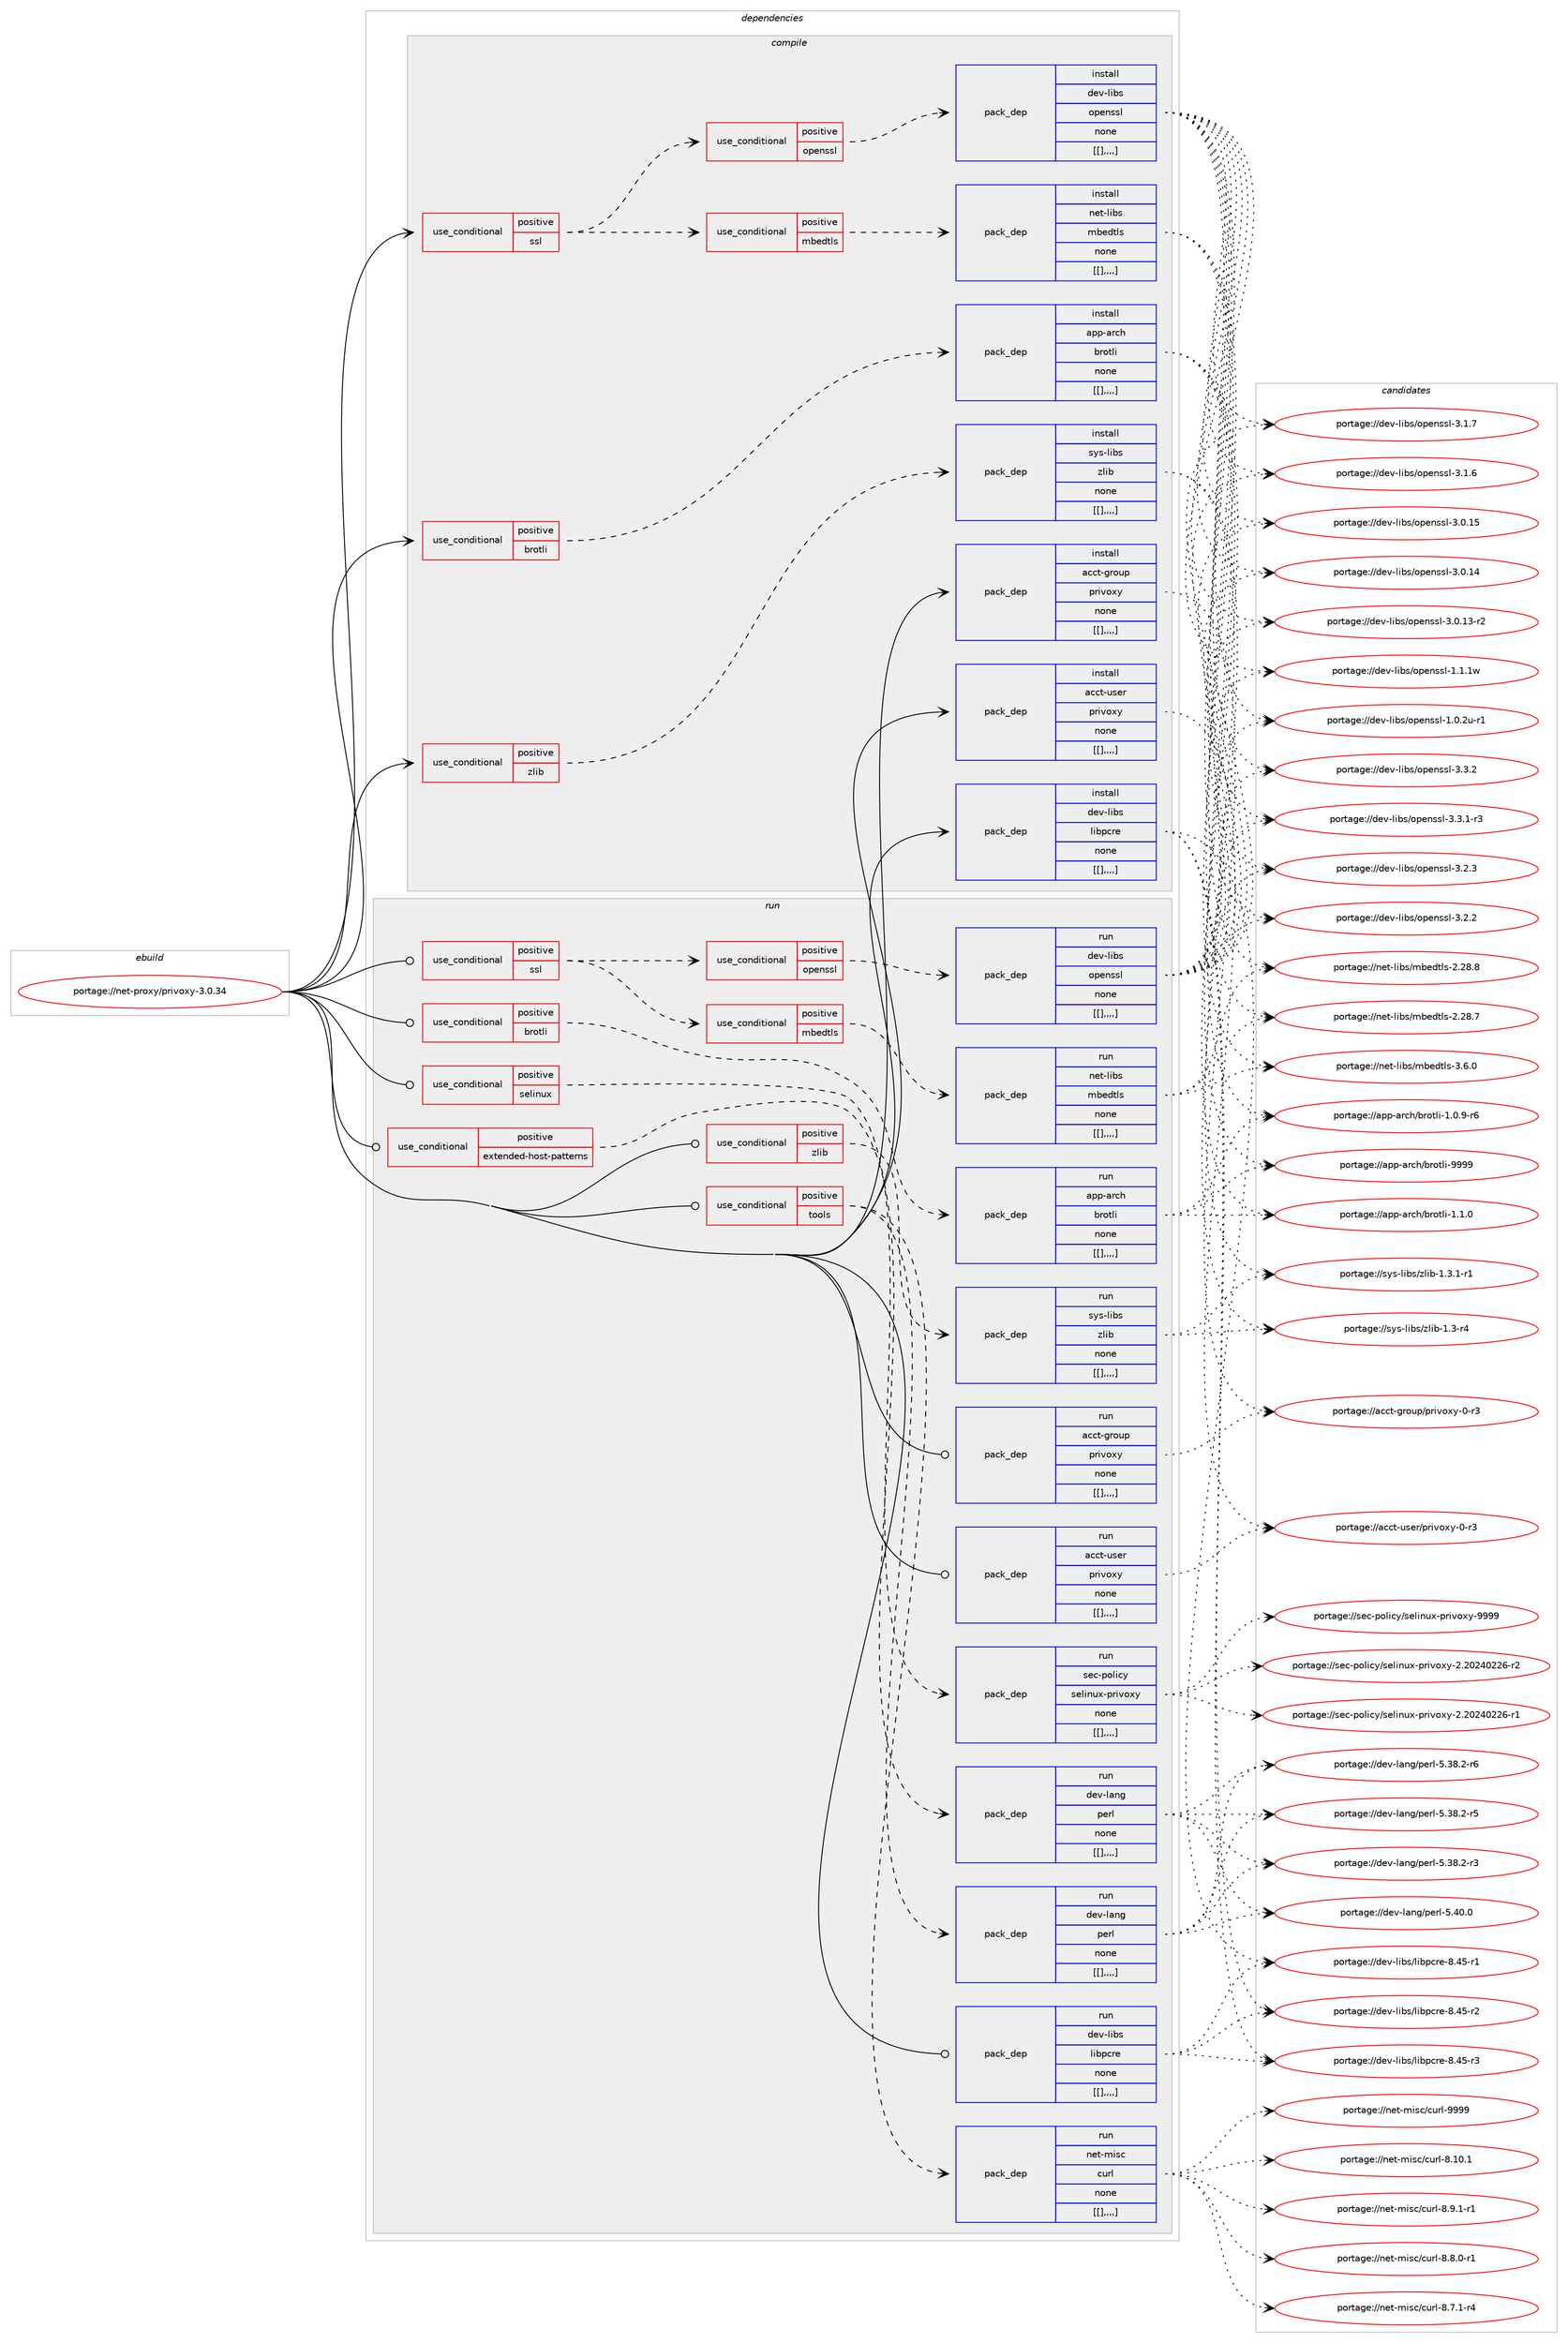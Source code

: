 digraph prolog {

# *************
# Graph options
# *************

newrank=true;
concentrate=true;
compound=true;
graph [rankdir=LR,fontname=Helvetica,fontsize=10,ranksep=1.5];#, ranksep=2.5, nodesep=0.2];
edge  [arrowhead=vee];
node  [fontname=Helvetica,fontsize=10];

# **********
# The ebuild
# **********

subgraph cluster_leftcol {
color=gray;
label=<<i>ebuild</i>>;
id [label="portage://net-proxy/privoxy-3.0.34", color=red, width=4, href="../net-proxy/privoxy-3.0.34.svg"];
}

# ****************
# The dependencies
# ****************

subgraph cluster_midcol {
color=gray;
label=<<i>dependencies</i>>;
subgraph cluster_compile {
fillcolor="#eeeeee";
style=filled;
label=<<i>compile</i>>;
subgraph cond105229 {
dependency394471 [label=<<TABLE BORDER="0" CELLBORDER="1" CELLSPACING="0" CELLPADDING="4"><TR><TD ROWSPAN="3" CELLPADDING="10">use_conditional</TD></TR><TR><TD>positive</TD></TR><TR><TD>brotli</TD></TR></TABLE>>, shape=none, color=red];
subgraph pack286434 {
dependency394472 [label=<<TABLE BORDER="0" CELLBORDER="1" CELLSPACING="0" CELLPADDING="4" WIDTH="220"><TR><TD ROWSPAN="6" CELLPADDING="30">pack_dep</TD></TR><TR><TD WIDTH="110">install</TD></TR><TR><TD>app-arch</TD></TR><TR><TD>brotli</TD></TR><TR><TD>none</TD></TR><TR><TD>[[],,,,]</TD></TR></TABLE>>, shape=none, color=blue];
}
dependency394471:e -> dependency394472:w [weight=20,style="dashed",arrowhead="vee"];
}
id:e -> dependency394471:w [weight=20,style="solid",arrowhead="vee"];
subgraph cond105230 {
dependency394473 [label=<<TABLE BORDER="0" CELLBORDER="1" CELLSPACING="0" CELLPADDING="4"><TR><TD ROWSPAN="3" CELLPADDING="10">use_conditional</TD></TR><TR><TD>positive</TD></TR><TR><TD>ssl</TD></TR></TABLE>>, shape=none, color=red];
subgraph cond105231 {
dependency394474 [label=<<TABLE BORDER="0" CELLBORDER="1" CELLSPACING="0" CELLPADDING="4"><TR><TD ROWSPAN="3" CELLPADDING="10">use_conditional</TD></TR><TR><TD>positive</TD></TR><TR><TD>mbedtls</TD></TR></TABLE>>, shape=none, color=red];
subgraph pack286435 {
dependency394475 [label=<<TABLE BORDER="0" CELLBORDER="1" CELLSPACING="0" CELLPADDING="4" WIDTH="220"><TR><TD ROWSPAN="6" CELLPADDING="30">pack_dep</TD></TR><TR><TD WIDTH="110">install</TD></TR><TR><TD>net-libs</TD></TR><TR><TD>mbedtls</TD></TR><TR><TD>none</TD></TR><TR><TD>[[],,,,]</TD></TR></TABLE>>, shape=none, color=blue];
}
dependency394474:e -> dependency394475:w [weight=20,style="dashed",arrowhead="vee"];
}
dependency394473:e -> dependency394474:w [weight=20,style="dashed",arrowhead="vee"];
subgraph cond105232 {
dependency394476 [label=<<TABLE BORDER="0" CELLBORDER="1" CELLSPACING="0" CELLPADDING="4"><TR><TD ROWSPAN="3" CELLPADDING="10">use_conditional</TD></TR><TR><TD>positive</TD></TR><TR><TD>openssl</TD></TR></TABLE>>, shape=none, color=red];
subgraph pack286436 {
dependency394477 [label=<<TABLE BORDER="0" CELLBORDER="1" CELLSPACING="0" CELLPADDING="4" WIDTH="220"><TR><TD ROWSPAN="6" CELLPADDING="30">pack_dep</TD></TR><TR><TD WIDTH="110">install</TD></TR><TR><TD>dev-libs</TD></TR><TR><TD>openssl</TD></TR><TR><TD>none</TD></TR><TR><TD>[[],,,,]</TD></TR></TABLE>>, shape=none, color=blue];
}
dependency394476:e -> dependency394477:w [weight=20,style="dashed",arrowhead="vee"];
}
dependency394473:e -> dependency394476:w [weight=20,style="dashed",arrowhead="vee"];
}
id:e -> dependency394473:w [weight=20,style="solid",arrowhead="vee"];
subgraph cond105233 {
dependency394478 [label=<<TABLE BORDER="0" CELLBORDER="1" CELLSPACING="0" CELLPADDING="4"><TR><TD ROWSPAN="3" CELLPADDING="10">use_conditional</TD></TR><TR><TD>positive</TD></TR><TR><TD>zlib</TD></TR></TABLE>>, shape=none, color=red];
subgraph pack286437 {
dependency394479 [label=<<TABLE BORDER="0" CELLBORDER="1" CELLSPACING="0" CELLPADDING="4" WIDTH="220"><TR><TD ROWSPAN="6" CELLPADDING="30">pack_dep</TD></TR><TR><TD WIDTH="110">install</TD></TR><TR><TD>sys-libs</TD></TR><TR><TD>zlib</TD></TR><TR><TD>none</TD></TR><TR><TD>[[],,,,]</TD></TR></TABLE>>, shape=none, color=blue];
}
dependency394478:e -> dependency394479:w [weight=20,style="dashed",arrowhead="vee"];
}
id:e -> dependency394478:w [weight=20,style="solid",arrowhead="vee"];
subgraph pack286438 {
dependency394480 [label=<<TABLE BORDER="0" CELLBORDER="1" CELLSPACING="0" CELLPADDING="4" WIDTH="220"><TR><TD ROWSPAN="6" CELLPADDING="30">pack_dep</TD></TR><TR><TD WIDTH="110">install</TD></TR><TR><TD>acct-group</TD></TR><TR><TD>privoxy</TD></TR><TR><TD>none</TD></TR><TR><TD>[[],,,,]</TD></TR></TABLE>>, shape=none, color=blue];
}
id:e -> dependency394480:w [weight=20,style="solid",arrowhead="vee"];
subgraph pack286439 {
dependency394481 [label=<<TABLE BORDER="0" CELLBORDER="1" CELLSPACING="0" CELLPADDING="4" WIDTH="220"><TR><TD ROWSPAN="6" CELLPADDING="30">pack_dep</TD></TR><TR><TD WIDTH="110">install</TD></TR><TR><TD>acct-user</TD></TR><TR><TD>privoxy</TD></TR><TR><TD>none</TD></TR><TR><TD>[[],,,,]</TD></TR></TABLE>>, shape=none, color=blue];
}
id:e -> dependency394481:w [weight=20,style="solid",arrowhead="vee"];
subgraph pack286440 {
dependency394482 [label=<<TABLE BORDER="0" CELLBORDER="1" CELLSPACING="0" CELLPADDING="4" WIDTH="220"><TR><TD ROWSPAN="6" CELLPADDING="30">pack_dep</TD></TR><TR><TD WIDTH="110">install</TD></TR><TR><TD>dev-libs</TD></TR><TR><TD>libpcre</TD></TR><TR><TD>none</TD></TR><TR><TD>[[],,,,]</TD></TR></TABLE>>, shape=none, color=blue];
}
id:e -> dependency394482:w [weight=20,style="solid",arrowhead="vee"];
}
subgraph cluster_compileandrun {
fillcolor="#eeeeee";
style=filled;
label=<<i>compile and run</i>>;
}
subgraph cluster_run {
fillcolor="#eeeeee";
style=filled;
label=<<i>run</i>>;
subgraph cond105234 {
dependency394483 [label=<<TABLE BORDER="0" CELLBORDER="1" CELLSPACING="0" CELLPADDING="4"><TR><TD ROWSPAN="3" CELLPADDING="10">use_conditional</TD></TR><TR><TD>positive</TD></TR><TR><TD>brotli</TD></TR></TABLE>>, shape=none, color=red];
subgraph pack286441 {
dependency394484 [label=<<TABLE BORDER="0" CELLBORDER="1" CELLSPACING="0" CELLPADDING="4" WIDTH="220"><TR><TD ROWSPAN="6" CELLPADDING="30">pack_dep</TD></TR><TR><TD WIDTH="110">run</TD></TR><TR><TD>app-arch</TD></TR><TR><TD>brotli</TD></TR><TR><TD>none</TD></TR><TR><TD>[[],,,,]</TD></TR></TABLE>>, shape=none, color=blue];
}
dependency394483:e -> dependency394484:w [weight=20,style="dashed",arrowhead="vee"];
}
id:e -> dependency394483:w [weight=20,style="solid",arrowhead="odot"];
subgraph cond105235 {
dependency394485 [label=<<TABLE BORDER="0" CELLBORDER="1" CELLSPACING="0" CELLPADDING="4"><TR><TD ROWSPAN="3" CELLPADDING="10">use_conditional</TD></TR><TR><TD>positive</TD></TR><TR><TD>extended-host-patterns</TD></TR></TABLE>>, shape=none, color=red];
subgraph pack286442 {
dependency394486 [label=<<TABLE BORDER="0" CELLBORDER="1" CELLSPACING="0" CELLPADDING="4" WIDTH="220"><TR><TD ROWSPAN="6" CELLPADDING="30">pack_dep</TD></TR><TR><TD WIDTH="110">run</TD></TR><TR><TD>dev-lang</TD></TR><TR><TD>perl</TD></TR><TR><TD>none</TD></TR><TR><TD>[[],,,,]</TD></TR></TABLE>>, shape=none, color=blue];
}
dependency394485:e -> dependency394486:w [weight=20,style="dashed",arrowhead="vee"];
}
id:e -> dependency394485:w [weight=20,style="solid",arrowhead="odot"];
subgraph cond105236 {
dependency394487 [label=<<TABLE BORDER="0" CELLBORDER="1" CELLSPACING="0" CELLPADDING="4"><TR><TD ROWSPAN="3" CELLPADDING="10">use_conditional</TD></TR><TR><TD>positive</TD></TR><TR><TD>selinux</TD></TR></TABLE>>, shape=none, color=red];
subgraph pack286443 {
dependency394488 [label=<<TABLE BORDER="0" CELLBORDER="1" CELLSPACING="0" CELLPADDING="4" WIDTH="220"><TR><TD ROWSPAN="6" CELLPADDING="30">pack_dep</TD></TR><TR><TD WIDTH="110">run</TD></TR><TR><TD>sec-policy</TD></TR><TR><TD>selinux-privoxy</TD></TR><TR><TD>none</TD></TR><TR><TD>[[],,,,]</TD></TR></TABLE>>, shape=none, color=blue];
}
dependency394487:e -> dependency394488:w [weight=20,style="dashed",arrowhead="vee"];
}
id:e -> dependency394487:w [weight=20,style="solid",arrowhead="odot"];
subgraph cond105237 {
dependency394489 [label=<<TABLE BORDER="0" CELLBORDER="1" CELLSPACING="0" CELLPADDING="4"><TR><TD ROWSPAN="3" CELLPADDING="10">use_conditional</TD></TR><TR><TD>positive</TD></TR><TR><TD>ssl</TD></TR></TABLE>>, shape=none, color=red];
subgraph cond105238 {
dependency394490 [label=<<TABLE BORDER="0" CELLBORDER="1" CELLSPACING="0" CELLPADDING="4"><TR><TD ROWSPAN="3" CELLPADDING="10">use_conditional</TD></TR><TR><TD>positive</TD></TR><TR><TD>mbedtls</TD></TR></TABLE>>, shape=none, color=red];
subgraph pack286444 {
dependency394491 [label=<<TABLE BORDER="0" CELLBORDER="1" CELLSPACING="0" CELLPADDING="4" WIDTH="220"><TR><TD ROWSPAN="6" CELLPADDING="30">pack_dep</TD></TR><TR><TD WIDTH="110">run</TD></TR><TR><TD>net-libs</TD></TR><TR><TD>mbedtls</TD></TR><TR><TD>none</TD></TR><TR><TD>[[],,,,]</TD></TR></TABLE>>, shape=none, color=blue];
}
dependency394490:e -> dependency394491:w [weight=20,style="dashed",arrowhead="vee"];
}
dependency394489:e -> dependency394490:w [weight=20,style="dashed",arrowhead="vee"];
subgraph cond105239 {
dependency394492 [label=<<TABLE BORDER="0" CELLBORDER="1" CELLSPACING="0" CELLPADDING="4"><TR><TD ROWSPAN="3" CELLPADDING="10">use_conditional</TD></TR><TR><TD>positive</TD></TR><TR><TD>openssl</TD></TR></TABLE>>, shape=none, color=red];
subgraph pack286445 {
dependency394493 [label=<<TABLE BORDER="0" CELLBORDER="1" CELLSPACING="0" CELLPADDING="4" WIDTH="220"><TR><TD ROWSPAN="6" CELLPADDING="30">pack_dep</TD></TR><TR><TD WIDTH="110">run</TD></TR><TR><TD>dev-libs</TD></TR><TR><TD>openssl</TD></TR><TR><TD>none</TD></TR><TR><TD>[[],,,,]</TD></TR></TABLE>>, shape=none, color=blue];
}
dependency394492:e -> dependency394493:w [weight=20,style="dashed",arrowhead="vee"];
}
dependency394489:e -> dependency394492:w [weight=20,style="dashed",arrowhead="vee"];
}
id:e -> dependency394489:w [weight=20,style="solid",arrowhead="odot"];
subgraph cond105240 {
dependency394494 [label=<<TABLE BORDER="0" CELLBORDER="1" CELLSPACING="0" CELLPADDING="4"><TR><TD ROWSPAN="3" CELLPADDING="10">use_conditional</TD></TR><TR><TD>positive</TD></TR><TR><TD>tools</TD></TR></TABLE>>, shape=none, color=red];
subgraph pack286446 {
dependency394495 [label=<<TABLE BORDER="0" CELLBORDER="1" CELLSPACING="0" CELLPADDING="4" WIDTH="220"><TR><TD ROWSPAN="6" CELLPADDING="30">pack_dep</TD></TR><TR><TD WIDTH="110">run</TD></TR><TR><TD>net-misc</TD></TR><TR><TD>curl</TD></TR><TR><TD>none</TD></TR><TR><TD>[[],,,,]</TD></TR></TABLE>>, shape=none, color=blue];
}
dependency394494:e -> dependency394495:w [weight=20,style="dashed",arrowhead="vee"];
subgraph pack286447 {
dependency394496 [label=<<TABLE BORDER="0" CELLBORDER="1" CELLSPACING="0" CELLPADDING="4" WIDTH="220"><TR><TD ROWSPAN="6" CELLPADDING="30">pack_dep</TD></TR><TR><TD WIDTH="110">run</TD></TR><TR><TD>dev-lang</TD></TR><TR><TD>perl</TD></TR><TR><TD>none</TD></TR><TR><TD>[[],,,,]</TD></TR></TABLE>>, shape=none, color=blue];
}
dependency394494:e -> dependency394496:w [weight=20,style="dashed",arrowhead="vee"];
}
id:e -> dependency394494:w [weight=20,style="solid",arrowhead="odot"];
subgraph cond105241 {
dependency394497 [label=<<TABLE BORDER="0" CELLBORDER="1" CELLSPACING="0" CELLPADDING="4"><TR><TD ROWSPAN="3" CELLPADDING="10">use_conditional</TD></TR><TR><TD>positive</TD></TR><TR><TD>zlib</TD></TR></TABLE>>, shape=none, color=red];
subgraph pack286448 {
dependency394498 [label=<<TABLE BORDER="0" CELLBORDER="1" CELLSPACING="0" CELLPADDING="4" WIDTH="220"><TR><TD ROWSPAN="6" CELLPADDING="30">pack_dep</TD></TR><TR><TD WIDTH="110">run</TD></TR><TR><TD>sys-libs</TD></TR><TR><TD>zlib</TD></TR><TR><TD>none</TD></TR><TR><TD>[[],,,,]</TD></TR></TABLE>>, shape=none, color=blue];
}
dependency394497:e -> dependency394498:w [weight=20,style="dashed",arrowhead="vee"];
}
id:e -> dependency394497:w [weight=20,style="solid",arrowhead="odot"];
subgraph pack286449 {
dependency394499 [label=<<TABLE BORDER="0" CELLBORDER="1" CELLSPACING="0" CELLPADDING="4" WIDTH="220"><TR><TD ROWSPAN="6" CELLPADDING="30">pack_dep</TD></TR><TR><TD WIDTH="110">run</TD></TR><TR><TD>acct-group</TD></TR><TR><TD>privoxy</TD></TR><TR><TD>none</TD></TR><TR><TD>[[],,,,]</TD></TR></TABLE>>, shape=none, color=blue];
}
id:e -> dependency394499:w [weight=20,style="solid",arrowhead="odot"];
subgraph pack286450 {
dependency394500 [label=<<TABLE BORDER="0" CELLBORDER="1" CELLSPACING="0" CELLPADDING="4" WIDTH="220"><TR><TD ROWSPAN="6" CELLPADDING="30">pack_dep</TD></TR><TR><TD WIDTH="110">run</TD></TR><TR><TD>acct-user</TD></TR><TR><TD>privoxy</TD></TR><TR><TD>none</TD></TR><TR><TD>[[],,,,]</TD></TR></TABLE>>, shape=none, color=blue];
}
id:e -> dependency394500:w [weight=20,style="solid",arrowhead="odot"];
subgraph pack286451 {
dependency394501 [label=<<TABLE BORDER="0" CELLBORDER="1" CELLSPACING="0" CELLPADDING="4" WIDTH="220"><TR><TD ROWSPAN="6" CELLPADDING="30">pack_dep</TD></TR><TR><TD WIDTH="110">run</TD></TR><TR><TD>dev-libs</TD></TR><TR><TD>libpcre</TD></TR><TR><TD>none</TD></TR><TR><TD>[[],,,,]</TD></TR></TABLE>>, shape=none, color=blue];
}
id:e -> dependency394501:w [weight=20,style="solid",arrowhead="odot"];
}
}

# **************
# The candidates
# **************

subgraph cluster_choices {
rank=same;
color=gray;
label=<<i>candidates</i>>;

subgraph choice286434 {
color=black;
nodesep=1;
choice9711211245971149910447981141111161081054557575757 [label="portage://app-arch/brotli-9999", color=red, width=4,href="../app-arch/brotli-9999.svg"];
choice971121124597114991044798114111116108105454946494648 [label="portage://app-arch/brotli-1.1.0", color=red, width=4,href="../app-arch/brotli-1.1.0.svg"];
choice9711211245971149910447981141111161081054549464846574511454 [label="portage://app-arch/brotli-1.0.9-r6", color=red, width=4,href="../app-arch/brotli-1.0.9-r6.svg"];
dependency394472:e -> choice9711211245971149910447981141111161081054557575757:w [style=dotted,weight="100"];
dependency394472:e -> choice971121124597114991044798114111116108105454946494648:w [style=dotted,weight="100"];
dependency394472:e -> choice9711211245971149910447981141111161081054549464846574511454:w [style=dotted,weight="100"];
}
subgraph choice286435 {
color=black;
nodesep=1;
choice11010111645108105981154710998101100116108115455146544648 [label="portage://net-libs/mbedtls-3.6.0", color=red, width=4,href="../net-libs/mbedtls-3.6.0.svg"];
choice1101011164510810598115471099810110011610811545504650564656 [label="portage://net-libs/mbedtls-2.28.8", color=red, width=4,href="../net-libs/mbedtls-2.28.8.svg"];
choice1101011164510810598115471099810110011610811545504650564655 [label="portage://net-libs/mbedtls-2.28.7", color=red, width=4,href="../net-libs/mbedtls-2.28.7.svg"];
dependency394475:e -> choice11010111645108105981154710998101100116108115455146544648:w [style=dotted,weight="100"];
dependency394475:e -> choice1101011164510810598115471099810110011610811545504650564656:w [style=dotted,weight="100"];
dependency394475:e -> choice1101011164510810598115471099810110011610811545504650564655:w [style=dotted,weight="100"];
}
subgraph choice286436 {
color=black;
nodesep=1;
choice100101118451081059811547111112101110115115108455146514650 [label="portage://dev-libs/openssl-3.3.2", color=red, width=4,href="../dev-libs/openssl-3.3.2.svg"];
choice1001011184510810598115471111121011101151151084551465146494511451 [label="portage://dev-libs/openssl-3.3.1-r3", color=red, width=4,href="../dev-libs/openssl-3.3.1-r3.svg"];
choice100101118451081059811547111112101110115115108455146504651 [label="portage://dev-libs/openssl-3.2.3", color=red, width=4,href="../dev-libs/openssl-3.2.3.svg"];
choice100101118451081059811547111112101110115115108455146504650 [label="portage://dev-libs/openssl-3.2.2", color=red, width=4,href="../dev-libs/openssl-3.2.2.svg"];
choice100101118451081059811547111112101110115115108455146494655 [label="portage://dev-libs/openssl-3.1.7", color=red, width=4,href="../dev-libs/openssl-3.1.7.svg"];
choice100101118451081059811547111112101110115115108455146494654 [label="portage://dev-libs/openssl-3.1.6", color=red, width=4,href="../dev-libs/openssl-3.1.6.svg"];
choice10010111845108105981154711111210111011511510845514648464953 [label="portage://dev-libs/openssl-3.0.15", color=red, width=4,href="../dev-libs/openssl-3.0.15.svg"];
choice10010111845108105981154711111210111011511510845514648464952 [label="portage://dev-libs/openssl-3.0.14", color=red, width=4,href="../dev-libs/openssl-3.0.14.svg"];
choice100101118451081059811547111112101110115115108455146484649514511450 [label="portage://dev-libs/openssl-3.0.13-r2", color=red, width=4,href="../dev-libs/openssl-3.0.13-r2.svg"];
choice100101118451081059811547111112101110115115108454946494649119 [label="portage://dev-libs/openssl-1.1.1w", color=red, width=4,href="../dev-libs/openssl-1.1.1w.svg"];
choice1001011184510810598115471111121011101151151084549464846501174511449 [label="portage://dev-libs/openssl-1.0.2u-r1", color=red, width=4,href="../dev-libs/openssl-1.0.2u-r1.svg"];
dependency394477:e -> choice100101118451081059811547111112101110115115108455146514650:w [style=dotted,weight="100"];
dependency394477:e -> choice1001011184510810598115471111121011101151151084551465146494511451:w [style=dotted,weight="100"];
dependency394477:e -> choice100101118451081059811547111112101110115115108455146504651:w [style=dotted,weight="100"];
dependency394477:e -> choice100101118451081059811547111112101110115115108455146504650:w [style=dotted,weight="100"];
dependency394477:e -> choice100101118451081059811547111112101110115115108455146494655:w [style=dotted,weight="100"];
dependency394477:e -> choice100101118451081059811547111112101110115115108455146494654:w [style=dotted,weight="100"];
dependency394477:e -> choice10010111845108105981154711111210111011511510845514648464953:w [style=dotted,weight="100"];
dependency394477:e -> choice10010111845108105981154711111210111011511510845514648464952:w [style=dotted,weight="100"];
dependency394477:e -> choice100101118451081059811547111112101110115115108455146484649514511450:w [style=dotted,weight="100"];
dependency394477:e -> choice100101118451081059811547111112101110115115108454946494649119:w [style=dotted,weight="100"];
dependency394477:e -> choice1001011184510810598115471111121011101151151084549464846501174511449:w [style=dotted,weight="100"];
}
subgraph choice286437 {
color=black;
nodesep=1;
choice115121115451081059811547122108105984549465146494511449 [label="portage://sys-libs/zlib-1.3.1-r1", color=red, width=4,href="../sys-libs/zlib-1.3.1-r1.svg"];
choice11512111545108105981154712210810598454946514511452 [label="portage://sys-libs/zlib-1.3-r4", color=red, width=4,href="../sys-libs/zlib-1.3-r4.svg"];
dependency394479:e -> choice115121115451081059811547122108105984549465146494511449:w [style=dotted,weight="100"];
dependency394479:e -> choice11512111545108105981154712210810598454946514511452:w [style=dotted,weight="100"];
}
subgraph choice286438 {
color=black;
nodesep=1;
choice979999116451031141111171124711211410511811112012145484511451 [label="portage://acct-group/privoxy-0-r3", color=red, width=4,href="../acct-group/privoxy-0-r3.svg"];
dependency394480:e -> choice979999116451031141111171124711211410511811112012145484511451:w [style=dotted,weight="100"];
}
subgraph choice286439 {
color=black;
nodesep=1;
choice979999116451171151011144711211410511811112012145484511451 [label="portage://acct-user/privoxy-0-r3", color=red, width=4,href="../acct-user/privoxy-0-r3.svg"];
dependency394481:e -> choice979999116451171151011144711211410511811112012145484511451:w [style=dotted,weight="100"];
}
subgraph choice286440 {
color=black;
nodesep=1;
choice100101118451081059811547108105981129911410145564652534511451 [label="portage://dev-libs/libpcre-8.45-r3", color=red, width=4,href="../dev-libs/libpcre-8.45-r3.svg"];
choice100101118451081059811547108105981129911410145564652534511450 [label="portage://dev-libs/libpcre-8.45-r2", color=red, width=4,href="../dev-libs/libpcre-8.45-r2.svg"];
choice100101118451081059811547108105981129911410145564652534511449 [label="portage://dev-libs/libpcre-8.45-r1", color=red, width=4,href="../dev-libs/libpcre-8.45-r1.svg"];
dependency394482:e -> choice100101118451081059811547108105981129911410145564652534511451:w [style=dotted,weight="100"];
dependency394482:e -> choice100101118451081059811547108105981129911410145564652534511450:w [style=dotted,weight="100"];
dependency394482:e -> choice100101118451081059811547108105981129911410145564652534511449:w [style=dotted,weight="100"];
}
subgraph choice286441 {
color=black;
nodesep=1;
choice9711211245971149910447981141111161081054557575757 [label="portage://app-arch/brotli-9999", color=red, width=4,href="../app-arch/brotli-9999.svg"];
choice971121124597114991044798114111116108105454946494648 [label="portage://app-arch/brotli-1.1.0", color=red, width=4,href="../app-arch/brotli-1.1.0.svg"];
choice9711211245971149910447981141111161081054549464846574511454 [label="portage://app-arch/brotli-1.0.9-r6", color=red, width=4,href="../app-arch/brotli-1.0.9-r6.svg"];
dependency394484:e -> choice9711211245971149910447981141111161081054557575757:w [style=dotted,weight="100"];
dependency394484:e -> choice971121124597114991044798114111116108105454946494648:w [style=dotted,weight="100"];
dependency394484:e -> choice9711211245971149910447981141111161081054549464846574511454:w [style=dotted,weight="100"];
}
subgraph choice286442 {
color=black;
nodesep=1;
choice10010111845108971101034711210111410845534652484648 [label="portage://dev-lang/perl-5.40.0", color=red, width=4,href="../dev-lang/perl-5.40.0.svg"];
choice100101118451089711010347112101114108455346515646504511454 [label="portage://dev-lang/perl-5.38.2-r6", color=red, width=4,href="../dev-lang/perl-5.38.2-r6.svg"];
choice100101118451089711010347112101114108455346515646504511453 [label="portage://dev-lang/perl-5.38.2-r5", color=red, width=4,href="../dev-lang/perl-5.38.2-r5.svg"];
choice100101118451089711010347112101114108455346515646504511451 [label="portage://dev-lang/perl-5.38.2-r3", color=red, width=4,href="../dev-lang/perl-5.38.2-r3.svg"];
dependency394486:e -> choice10010111845108971101034711210111410845534652484648:w [style=dotted,weight="100"];
dependency394486:e -> choice100101118451089711010347112101114108455346515646504511454:w [style=dotted,weight="100"];
dependency394486:e -> choice100101118451089711010347112101114108455346515646504511453:w [style=dotted,weight="100"];
dependency394486:e -> choice100101118451089711010347112101114108455346515646504511451:w [style=dotted,weight="100"];
}
subgraph choice286443 {
color=black;
nodesep=1;
choice11510199451121111081059912147115101108105110117120451121141051181111201214557575757 [label="portage://sec-policy/selinux-privoxy-9999", color=red, width=4,href="../sec-policy/selinux-privoxy-9999.svg"];
choice115101994511211110810599121471151011081051101171204511211410511811112012145504650485052485050544511450 [label="portage://sec-policy/selinux-privoxy-2.20240226-r2", color=red, width=4,href="../sec-policy/selinux-privoxy-2.20240226-r2.svg"];
choice115101994511211110810599121471151011081051101171204511211410511811112012145504650485052485050544511449 [label="portage://sec-policy/selinux-privoxy-2.20240226-r1", color=red, width=4,href="../sec-policy/selinux-privoxy-2.20240226-r1.svg"];
dependency394488:e -> choice11510199451121111081059912147115101108105110117120451121141051181111201214557575757:w [style=dotted,weight="100"];
dependency394488:e -> choice115101994511211110810599121471151011081051101171204511211410511811112012145504650485052485050544511450:w [style=dotted,weight="100"];
dependency394488:e -> choice115101994511211110810599121471151011081051101171204511211410511811112012145504650485052485050544511449:w [style=dotted,weight="100"];
}
subgraph choice286444 {
color=black;
nodesep=1;
choice11010111645108105981154710998101100116108115455146544648 [label="portage://net-libs/mbedtls-3.6.0", color=red, width=4,href="../net-libs/mbedtls-3.6.0.svg"];
choice1101011164510810598115471099810110011610811545504650564656 [label="portage://net-libs/mbedtls-2.28.8", color=red, width=4,href="../net-libs/mbedtls-2.28.8.svg"];
choice1101011164510810598115471099810110011610811545504650564655 [label="portage://net-libs/mbedtls-2.28.7", color=red, width=4,href="../net-libs/mbedtls-2.28.7.svg"];
dependency394491:e -> choice11010111645108105981154710998101100116108115455146544648:w [style=dotted,weight="100"];
dependency394491:e -> choice1101011164510810598115471099810110011610811545504650564656:w [style=dotted,weight="100"];
dependency394491:e -> choice1101011164510810598115471099810110011610811545504650564655:w [style=dotted,weight="100"];
}
subgraph choice286445 {
color=black;
nodesep=1;
choice100101118451081059811547111112101110115115108455146514650 [label="portage://dev-libs/openssl-3.3.2", color=red, width=4,href="../dev-libs/openssl-3.3.2.svg"];
choice1001011184510810598115471111121011101151151084551465146494511451 [label="portage://dev-libs/openssl-3.3.1-r3", color=red, width=4,href="../dev-libs/openssl-3.3.1-r3.svg"];
choice100101118451081059811547111112101110115115108455146504651 [label="portage://dev-libs/openssl-3.2.3", color=red, width=4,href="../dev-libs/openssl-3.2.3.svg"];
choice100101118451081059811547111112101110115115108455146504650 [label="portage://dev-libs/openssl-3.2.2", color=red, width=4,href="../dev-libs/openssl-3.2.2.svg"];
choice100101118451081059811547111112101110115115108455146494655 [label="portage://dev-libs/openssl-3.1.7", color=red, width=4,href="../dev-libs/openssl-3.1.7.svg"];
choice100101118451081059811547111112101110115115108455146494654 [label="portage://dev-libs/openssl-3.1.6", color=red, width=4,href="../dev-libs/openssl-3.1.6.svg"];
choice10010111845108105981154711111210111011511510845514648464953 [label="portage://dev-libs/openssl-3.0.15", color=red, width=4,href="../dev-libs/openssl-3.0.15.svg"];
choice10010111845108105981154711111210111011511510845514648464952 [label="portage://dev-libs/openssl-3.0.14", color=red, width=4,href="../dev-libs/openssl-3.0.14.svg"];
choice100101118451081059811547111112101110115115108455146484649514511450 [label="portage://dev-libs/openssl-3.0.13-r2", color=red, width=4,href="../dev-libs/openssl-3.0.13-r2.svg"];
choice100101118451081059811547111112101110115115108454946494649119 [label="portage://dev-libs/openssl-1.1.1w", color=red, width=4,href="../dev-libs/openssl-1.1.1w.svg"];
choice1001011184510810598115471111121011101151151084549464846501174511449 [label="portage://dev-libs/openssl-1.0.2u-r1", color=red, width=4,href="../dev-libs/openssl-1.0.2u-r1.svg"];
dependency394493:e -> choice100101118451081059811547111112101110115115108455146514650:w [style=dotted,weight="100"];
dependency394493:e -> choice1001011184510810598115471111121011101151151084551465146494511451:w [style=dotted,weight="100"];
dependency394493:e -> choice100101118451081059811547111112101110115115108455146504651:w [style=dotted,weight="100"];
dependency394493:e -> choice100101118451081059811547111112101110115115108455146504650:w [style=dotted,weight="100"];
dependency394493:e -> choice100101118451081059811547111112101110115115108455146494655:w [style=dotted,weight="100"];
dependency394493:e -> choice100101118451081059811547111112101110115115108455146494654:w [style=dotted,weight="100"];
dependency394493:e -> choice10010111845108105981154711111210111011511510845514648464953:w [style=dotted,weight="100"];
dependency394493:e -> choice10010111845108105981154711111210111011511510845514648464952:w [style=dotted,weight="100"];
dependency394493:e -> choice100101118451081059811547111112101110115115108455146484649514511450:w [style=dotted,weight="100"];
dependency394493:e -> choice100101118451081059811547111112101110115115108454946494649119:w [style=dotted,weight="100"];
dependency394493:e -> choice1001011184510810598115471111121011101151151084549464846501174511449:w [style=dotted,weight="100"];
}
subgraph choice286446 {
color=black;
nodesep=1;
choice110101116451091051159947991171141084557575757 [label="portage://net-misc/curl-9999", color=red, width=4,href="../net-misc/curl-9999.svg"];
choice1101011164510910511599479911711410845564649484649 [label="portage://net-misc/curl-8.10.1", color=red, width=4,href="../net-misc/curl-8.10.1.svg"];
choice110101116451091051159947991171141084556465746494511449 [label="portage://net-misc/curl-8.9.1-r1", color=red, width=4,href="../net-misc/curl-8.9.1-r1.svg"];
choice110101116451091051159947991171141084556465646484511449 [label="portage://net-misc/curl-8.8.0-r1", color=red, width=4,href="../net-misc/curl-8.8.0-r1.svg"];
choice110101116451091051159947991171141084556465546494511452 [label="portage://net-misc/curl-8.7.1-r4", color=red, width=4,href="../net-misc/curl-8.7.1-r4.svg"];
dependency394495:e -> choice110101116451091051159947991171141084557575757:w [style=dotted,weight="100"];
dependency394495:e -> choice1101011164510910511599479911711410845564649484649:w [style=dotted,weight="100"];
dependency394495:e -> choice110101116451091051159947991171141084556465746494511449:w [style=dotted,weight="100"];
dependency394495:e -> choice110101116451091051159947991171141084556465646484511449:w [style=dotted,weight="100"];
dependency394495:e -> choice110101116451091051159947991171141084556465546494511452:w [style=dotted,weight="100"];
}
subgraph choice286447 {
color=black;
nodesep=1;
choice10010111845108971101034711210111410845534652484648 [label="portage://dev-lang/perl-5.40.0", color=red, width=4,href="../dev-lang/perl-5.40.0.svg"];
choice100101118451089711010347112101114108455346515646504511454 [label="portage://dev-lang/perl-5.38.2-r6", color=red, width=4,href="../dev-lang/perl-5.38.2-r6.svg"];
choice100101118451089711010347112101114108455346515646504511453 [label="portage://dev-lang/perl-5.38.2-r5", color=red, width=4,href="../dev-lang/perl-5.38.2-r5.svg"];
choice100101118451089711010347112101114108455346515646504511451 [label="portage://dev-lang/perl-5.38.2-r3", color=red, width=4,href="../dev-lang/perl-5.38.2-r3.svg"];
dependency394496:e -> choice10010111845108971101034711210111410845534652484648:w [style=dotted,weight="100"];
dependency394496:e -> choice100101118451089711010347112101114108455346515646504511454:w [style=dotted,weight="100"];
dependency394496:e -> choice100101118451089711010347112101114108455346515646504511453:w [style=dotted,weight="100"];
dependency394496:e -> choice100101118451089711010347112101114108455346515646504511451:w [style=dotted,weight="100"];
}
subgraph choice286448 {
color=black;
nodesep=1;
choice115121115451081059811547122108105984549465146494511449 [label="portage://sys-libs/zlib-1.3.1-r1", color=red, width=4,href="../sys-libs/zlib-1.3.1-r1.svg"];
choice11512111545108105981154712210810598454946514511452 [label="portage://sys-libs/zlib-1.3-r4", color=red, width=4,href="../sys-libs/zlib-1.3-r4.svg"];
dependency394498:e -> choice115121115451081059811547122108105984549465146494511449:w [style=dotted,weight="100"];
dependency394498:e -> choice11512111545108105981154712210810598454946514511452:w [style=dotted,weight="100"];
}
subgraph choice286449 {
color=black;
nodesep=1;
choice979999116451031141111171124711211410511811112012145484511451 [label="portage://acct-group/privoxy-0-r3", color=red, width=4,href="../acct-group/privoxy-0-r3.svg"];
dependency394499:e -> choice979999116451031141111171124711211410511811112012145484511451:w [style=dotted,weight="100"];
}
subgraph choice286450 {
color=black;
nodesep=1;
choice979999116451171151011144711211410511811112012145484511451 [label="portage://acct-user/privoxy-0-r3", color=red, width=4,href="../acct-user/privoxy-0-r3.svg"];
dependency394500:e -> choice979999116451171151011144711211410511811112012145484511451:w [style=dotted,weight="100"];
}
subgraph choice286451 {
color=black;
nodesep=1;
choice100101118451081059811547108105981129911410145564652534511451 [label="portage://dev-libs/libpcre-8.45-r3", color=red, width=4,href="../dev-libs/libpcre-8.45-r3.svg"];
choice100101118451081059811547108105981129911410145564652534511450 [label="portage://dev-libs/libpcre-8.45-r2", color=red, width=4,href="../dev-libs/libpcre-8.45-r2.svg"];
choice100101118451081059811547108105981129911410145564652534511449 [label="portage://dev-libs/libpcre-8.45-r1", color=red, width=4,href="../dev-libs/libpcre-8.45-r1.svg"];
dependency394501:e -> choice100101118451081059811547108105981129911410145564652534511451:w [style=dotted,weight="100"];
dependency394501:e -> choice100101118451081059811547108105981129911410145564652534511450:w [style=dotted,weight="100"];
dependency394501:e -> choice100101118451081059811547108105981129911410145564652534511449:w [style=dotted,weight="100"];
}
}

}
